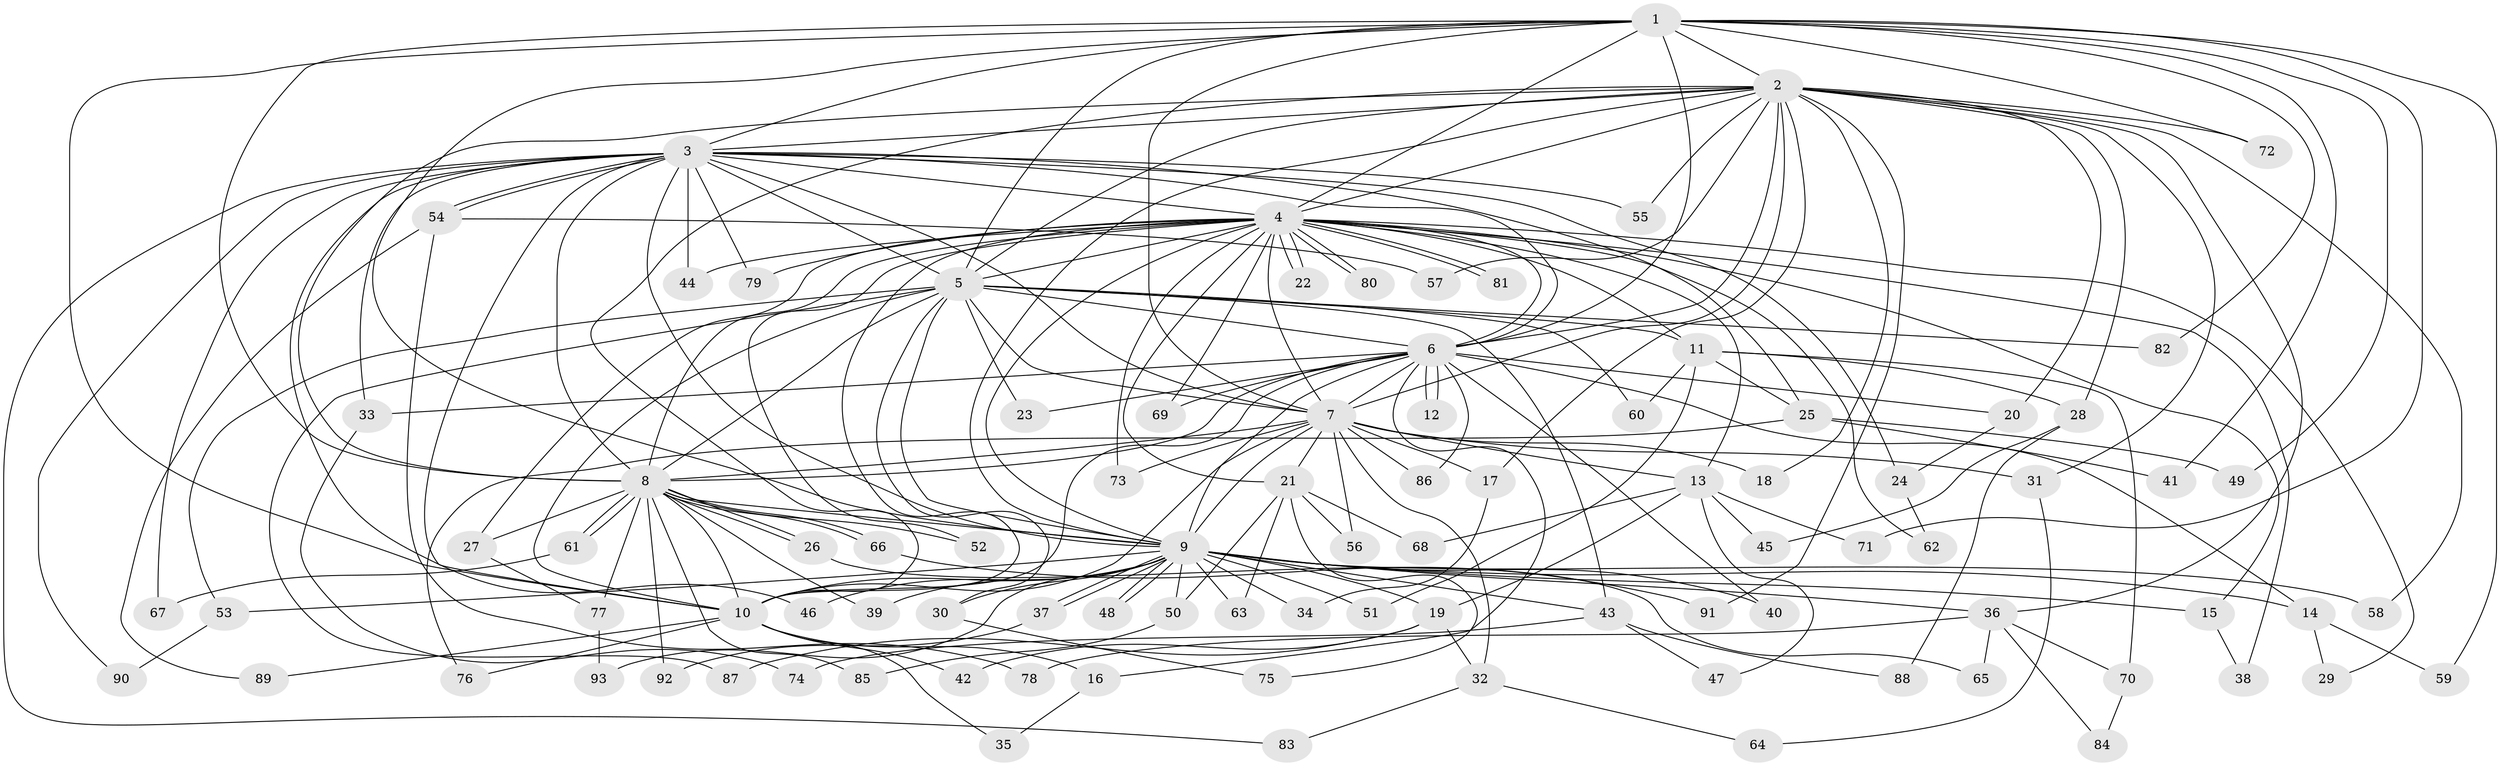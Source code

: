 // coarse degree distribution, {20: 0.014705882352941176, 17: 0.014705882352941176, 27: 0.014705882352941176, 25: 0.014705882352941176, 14: 0.014705882352941176, 18: 0.014705882352941176, 29: 0.014705882352941176, 11: 0.014705882352941176, 6: 0.029411764705882353, 1: 0.014705882352941176, 7: 0.014705882352941176, 3: 0.19117647058823528, 2: 0.5441176470588235, 5: 0.058823529411764705, 4: 0.029411764705882353}
// Generated by graph-tools (version 1.1) at 2025/41/03/06/25 10:41:32]
// undirected, 93 vertices, 211 edges
graph export_dot {
graph [start="1"]
  node [color=gray90,style=filled];
  1;
  2;
  3;
  4;
  5;
  6;
  7;
  8;
  9;
  10;
  11;
  12;
  13;
  14;
  15;
  16;
  17;
  18;
  19;
  20;
  21;
  22;
  23;
  24;
  25;
  26;
  27;
  28;
  29;
  30;
  31;
  32;
  33;
  34;
  35;
  36;
  37;
  38;
  39;
  40;
  41;
  42;
  43;
  44;
  45;
  46;
  47;
  48;
  49;
  50;
  51;
  52;
  53;
  54;
  55;
  56;
  57;
  58;
  59;
  60;
  61;
  62;
  63;
  64;
  65;
  66;
  67;
  68;
  69;
  70;
  71;
  72;
  73;
  74;
  75;
  76;
  77;
  78;
  79;
  80;
  81;
  82;
  83;
  84;
  85;
  86;
  87;
  88;
  89;
  90;
  91;
  92;
  93;
  1 -- 2;
  1 -- 3;
  1 -- 4;
  1 -- 5;
  1 -- 6;
  1 -- 7;
  1 -- 8;
  1 -- 9;
  1 -- 10;
  1 -- 41;
  1 -- 49;
  1 -- 59;
  1 -- 71;
  1 -- 72;
  1 -- 82;
  2 -- 3;
  2 -- 4;
  2 -- 5;
  2 -- 6;
  2 -- 7;
  2 -- 8;
  2 -- 9;
  2 -- 10;
  2 -- 17;
  2 -- 18;
  2 -- 20;
  2 -- 28;
  2 -- 31;
  2 -- 36;
  2 -- 55;
  2 -- 57;
  2 -- 58;
  2 -- 72;
  2 -- 91;
  3 -- 4;
  3 -- 5;
  3 -- 6;
  3 -- 7;
  3 -- 8;
  3 -- 9;
  3 -- 10;
  3 -- 24;
  3 -- 25;
  3 -- 33;
  3 -- 44;
  3 -- 46;
  3 -- 54;
  3 -- 54;
  3 -- 55;
  3 -- 67;
  3 -- 79;
  3 -- 83;
  3 -- 90;
  4 -- 5;
  4 -- 6;
  4 -- 7;
  4 -- 8;
  4 -- 9;
  4 -- 10;
  4 -- 11;
  4 -- 13;
  4 -- 15;
  4 -- 21;
  4 -- 22;
  4 -- 22;
  4 -- 27;
  4 -- 29;
  4 -- 38;
  4 -- 44;
  4 -- 52;
  4 -- 62;
  4 -- 69;
  4 -- 73;
  4 -- 79;
  4 -- 80;
  4 -- 80;
  4 -- 81;
  4 -- 81;
  5 -- 6;
  5 -- 7;
  5 -- 8;
  5 -- 9;
  5 -- 10;
  5 -- 11;
  5 -- 23;
  5 -- 30;
  5 -- 43;
  5 -- 53;
  5 -- 60;
  5 -- 82;
  5 -- 87;
  6 -- 7;
  6 -- 8;
  6 -- 9;
  6 -- 10;
  6 -- 12;
  6 -- 12;
  6 -- 14;
  6 -- 16;
  6 -- 20;
  6 -- 23;
  6 -- 33;
  6 -- 40;
  6 -- 69;
  6 -- 86;
  7 -- 8;
  7 -- 9;
  7 -- 10;
  7 -- 13;
  7 -- 17;
  7 -- 18;
  7 -- 21;
  7 -- 31;
  7 -- 32;
  7 -- 56;
  7 -- 73;
  7 -- 86;
  8 -- 9;
  8 -- 10;
  8 -- 26;
  8 -- 26;
  8 -- 27;
  8 -- 39;
  8 -- 52;
  8 -- 61;
  8 -- 61;
  8 -- 66;
  8 -- 66;
  8 -- 77;
  8 -- 85;
  8 -- 92;
  9 -- 10;
  9 -- 14;
  9 -- 15;
  9 -- 19;
  9 -- 30;
  9 -- 34;
  9 -- 36;
  9 -- 37;
  9 -- 37;
  9 -- 39;
  9 -- 40;
  9 -- 43;
  9 -- 46;
  9 -- 48;
  9 -- 48;
  9 -- 50;
  9 -- 51;
  9 -- 53;
  9 -- 58;
  9 -- 63;
  9 -- 93;
  10 -- 16;
  10 -- 35;
  10 -- 42;
  10 -- 76;
  10 -- 89;
  11 -- 25;
  11 -- 28;
  11 -- 51;
  11 -- 60;
  11 -- 70;
  13 -- 19;
  13 -- 45;
  13 -- 47;
  13 -- 68;
  13 -- 71;
  14 -- 29;
  14 -- 59;
  15 -- 38;
  16 -- 35;
  17 -- 34;
  19 -- 32;
  19 -- 42;
  19 -- 87;
  20 -- 24;
  21 -- 50;
  21 -- 56;
  21 -- 63;
  21 -- 68;
  21 -- 75;
  24 -- 62;
  25 -- 41;
  25 -- 49;
  25 -- 76;
  26 -- 65;
  27 -- 77;
  28 -- 45;
  28 -- 88;
  30 -- 75;
  31 -- 64;
  32 -- 64;
  32 -- 83;
  33 -- 74;
  36 -- 65;
  36 -- 70;
  36 -- 78;
  36 -- 84;
  37 -- 92;
  43 -- 47;
  43 -- 74;
  43 -- 88;
  50 -- 85;
  53 -- 90;
  54 -- 57;
  54 -- 78;
  54 -- 89;
  61 -- 67;
  66 -- 91;
  70 -- 84;
  77 -- 93;
}
